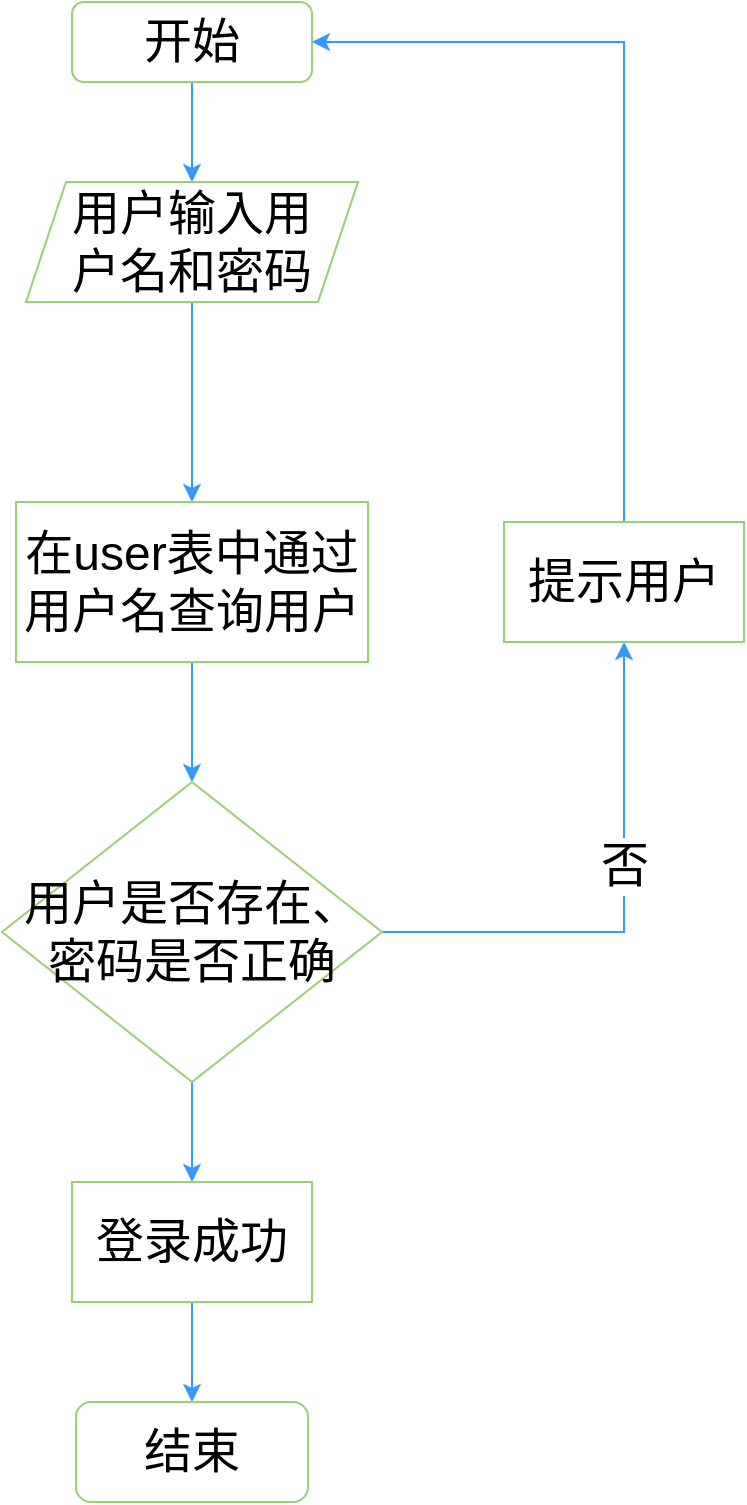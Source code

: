 <mxfile version="20.2.6" type="github">
  <diagram id="8NOgxnW5nLGLny6kEl4T" name="第 1 页">
    <mxGraphModel dx="1426" dy="680" grid="1" gridSize="10" guides="1" tooltips="1" connect="1" arrows="1" fold="1" page="1" pageScale="1" pageWidth="827" pageHeight="1169" math="0" shadow="0">
      <root>
        <mxCell id="0" />
        <mxCell id="1" parent="0" />
        <mxCell id="zedvxNx7XTAYFTZteejg-2" style="edgeStyle=orthogonalEdgeStyle;rounded=0;orthogonalLoop=1;jettySize=auto;html=1;fontSize=24;strokeColor=#3399FF;" edge="1" parent="1" source="zedvxNx7XTAYFTZteejg-1" target="zedvxNx7XTAYFTZteejg-3">
          <mxGeometry relative="1" as="geometry">
            <mxPoint x="414" y="210" as="targetPoint" />
          </mxGeometry>
        </mxCell>
        <mxCell id="zedvxNx7XTAYFTZteejg-1" value="&lt;font style=&quot;font-size: 24px;&quot;&gt;开始&lt;/font&gt;" style="rounded=1;whiteSpace=wrap;html=1;strokeColor=#97D077;" vertex="1" parent="1">
          <mxGeometry x="354" y="110" width="120" height="40" as="geometry" />
        </mxCell>
        <mxCell id="zedvxNx7XTAYFTZteejg-4" style="edgeStyle=orthogonalEdgeStyle;rounded=0;orthogonalLoop=1;jettySize=auto;html=1;fontSize=24;strokeColor=#3399FF;" edge="1" parent="1" source="zedvxNx7XTAYFTZteejg-3" target="zedvxNx7XTAYFTZteejg-5">
          <mxGeometry relative="1" as="geometry">
            <mxPoint x="414" y="300" as="targetPoint" />
          </mxGeometry>
        </mxCell>
        <mxCell id="zedvxNx7XTAYFTZteejg-3" value="用户输入用&lt;br&gt;户名和密码" style="shape=parallelogram;perimeter=parallelogramPerimeter;whiteSpace=wrap;html=1;fixedSize=1;fontSize=24;strokeColor=#97D077;" vertex="1" parent="1">
          <mxGeometry x="331" y="200" width="166" height="60" as="geometry" />
        </mxCell>
        <mxCell id="zedvxNx7XTAYFTZteejg-7" style="edgeStyle=orthogonalEdgeStyle;rounded=0;orthogonalLoop=1;jettySize=auto;html=1;fontSize=24;strokeColor=#3399FF;" edge="1" parent="1" source="zedvxNx7XTAYFTZteejg-5" target="zedvxNx7XTAYFTZteejg-8">
          <mxGeometry relative="1" as="geometry">
            <mxPoint x="414" y="500" as="targetPoint" />
          </mxGeometry>
        </mxCell>
        <mxCell id="zedvxNx7XTAYFTZteejg-5" value="在user表中通过用户名查询用户" style="rounded=0;whiteSpace=wrap;html=1;fontSize=24;strokeColor=#97D077;" vertex="1" parent="1">
          <mxGeometry x="326" y="360" width="176" height="80" as="geometry" />
        </mxCell>
        <mxCell id="zedvxNx7XTAYFTZteejg-17" style="edgeStyle=orthogonalEdgeStyle;rounded=0;orthogonalLoop=1;jettySize=auto;html=1;fontSize=24;strokeColor=#3399FF;" edge="1" parent="1" source="zedvxNx7XTAYFTZteejg-8" target="zedvxNx7XTAYFTZteejg-16">
          <mxGeometry relative="1" as="geometry" />
        </mxCell>
        <mxCell id="zedvxNx7XTAYFTZteejg-19" value="否" style="edgeLabel;html=1;align=center;verticalAlign=middle;resizable=0;points=[];fontSize=24;" vertex="1" connectable="0" parent="zedvxNx7XTAYFTZteejg-17">
          <mxGeometry x="0.158" relative="1" as="geometry">
            <mxPoint as="offset" />
          </mxGeometry>
        </mxCell>
        <mxCell id="zedvxNx7XTAYFTZteejg-20" style="edgeStyle=orthogonalEdgeStyle;rounded=0;orthogonalLoop=1;jettySize=auto;html=1;fontSize=24;strokeColor=#3399FF;" edge="1" parent="1" source="zedvxNx7XTAYFTZteejg-8" target="zedvxNx7XTAYFTZteejg-21">
          <mxGeometry relative="1" as="geometry">
            <mxPoint x="414" y="730" as="targetPoint" />
          </mxGeometry>
        </mxCell>
        <mxCell id="zedvxNx7XTAYFTZteejg-8" value="用户是否存在、密码是否正确" style="rhombus;whiteSpace=wrap;html=1;fontSize=24;strokeColor=#97D077;" vertex="1" parent="1">
          <mxGeometry x="319" y="500" width="190" height="150" as="geometry" />
        </mxCell>
        <mxCell id="zedvxNx7XTAYFTZteejg-18" style="edgeStyle=orthogonalEdgeStyle;rounded=0;orthogonalLoop=1;jettySize=auto;html=1;entryX=1;entryY=0.5;entryDx=0;entryDy=0;fontSize=24;strokeColor=#3399FF;" edge="1" parent="1" source="zedvxNx7XTAYFTZteejg-16" target="zedvxNx7XTAYFTZteejg-1">
          <mxGeometry relative="1" as="geometry">
            <Array as="points">
              <mxPoint x="630" y="130" />
            </Array>
          </mxGeometry>
        </mxCell>
        <mxCell id="zedvxNx7XTAYFTZteejg-16" value="提示用户" style="rounded=0;whiteSpace=wrap;html=1;fontSize=24;strokeColor=#97D077;" vertex="1" parent="1">
          <mxGeometry x="570" y="370" width="120" height="60" as="geometry" />
        </mxCell>
        <mxCell id="zedvxNx7XTAYFTZteejg-22" style="edgeStyle=orthogonalEdgeStyle;rounded=0;orthogonalLoop=1;jettySize=auto;html=1;fontSize=24;strokeColor=#3399FF;" edge="1" parent="1" source="zedvxNx7XTAYFTZteejg-21" target="zedvxNx7XTAYFTZteejg-23">
          <mxGeometry relative="1" as="geometry">
            <mxPoint x="414" y="810" as="targetPoint" />
          </mxGeometry>
        </mxCell>
        <mxCell id="zedvxNx7XTAYFTZteejg-21" value="登录成功" style="rounded=0;whiteSpace=wrap;html=1;fontSize=24;strokeColor=#97D077;" vertex="1" parent="1">
          <mxGeometry x="354" y="700" width="120" height="60" as="geometry" />
        </mxCell>
        <mxCell id="zedvxNx7XTAYFTZteejg-23" value="结束" style="rounded=1;whiteSpace=wrap;html=1;fontSize=24;strokeColor=#97D077;" vertex="1" parent="1">
          <mxGeometry x="356" y="810" width="116" height="50" as="geometry" />
        </mxCell>
      </root>
    </mxGraphModel>
  </diagram>
</mxfile>
